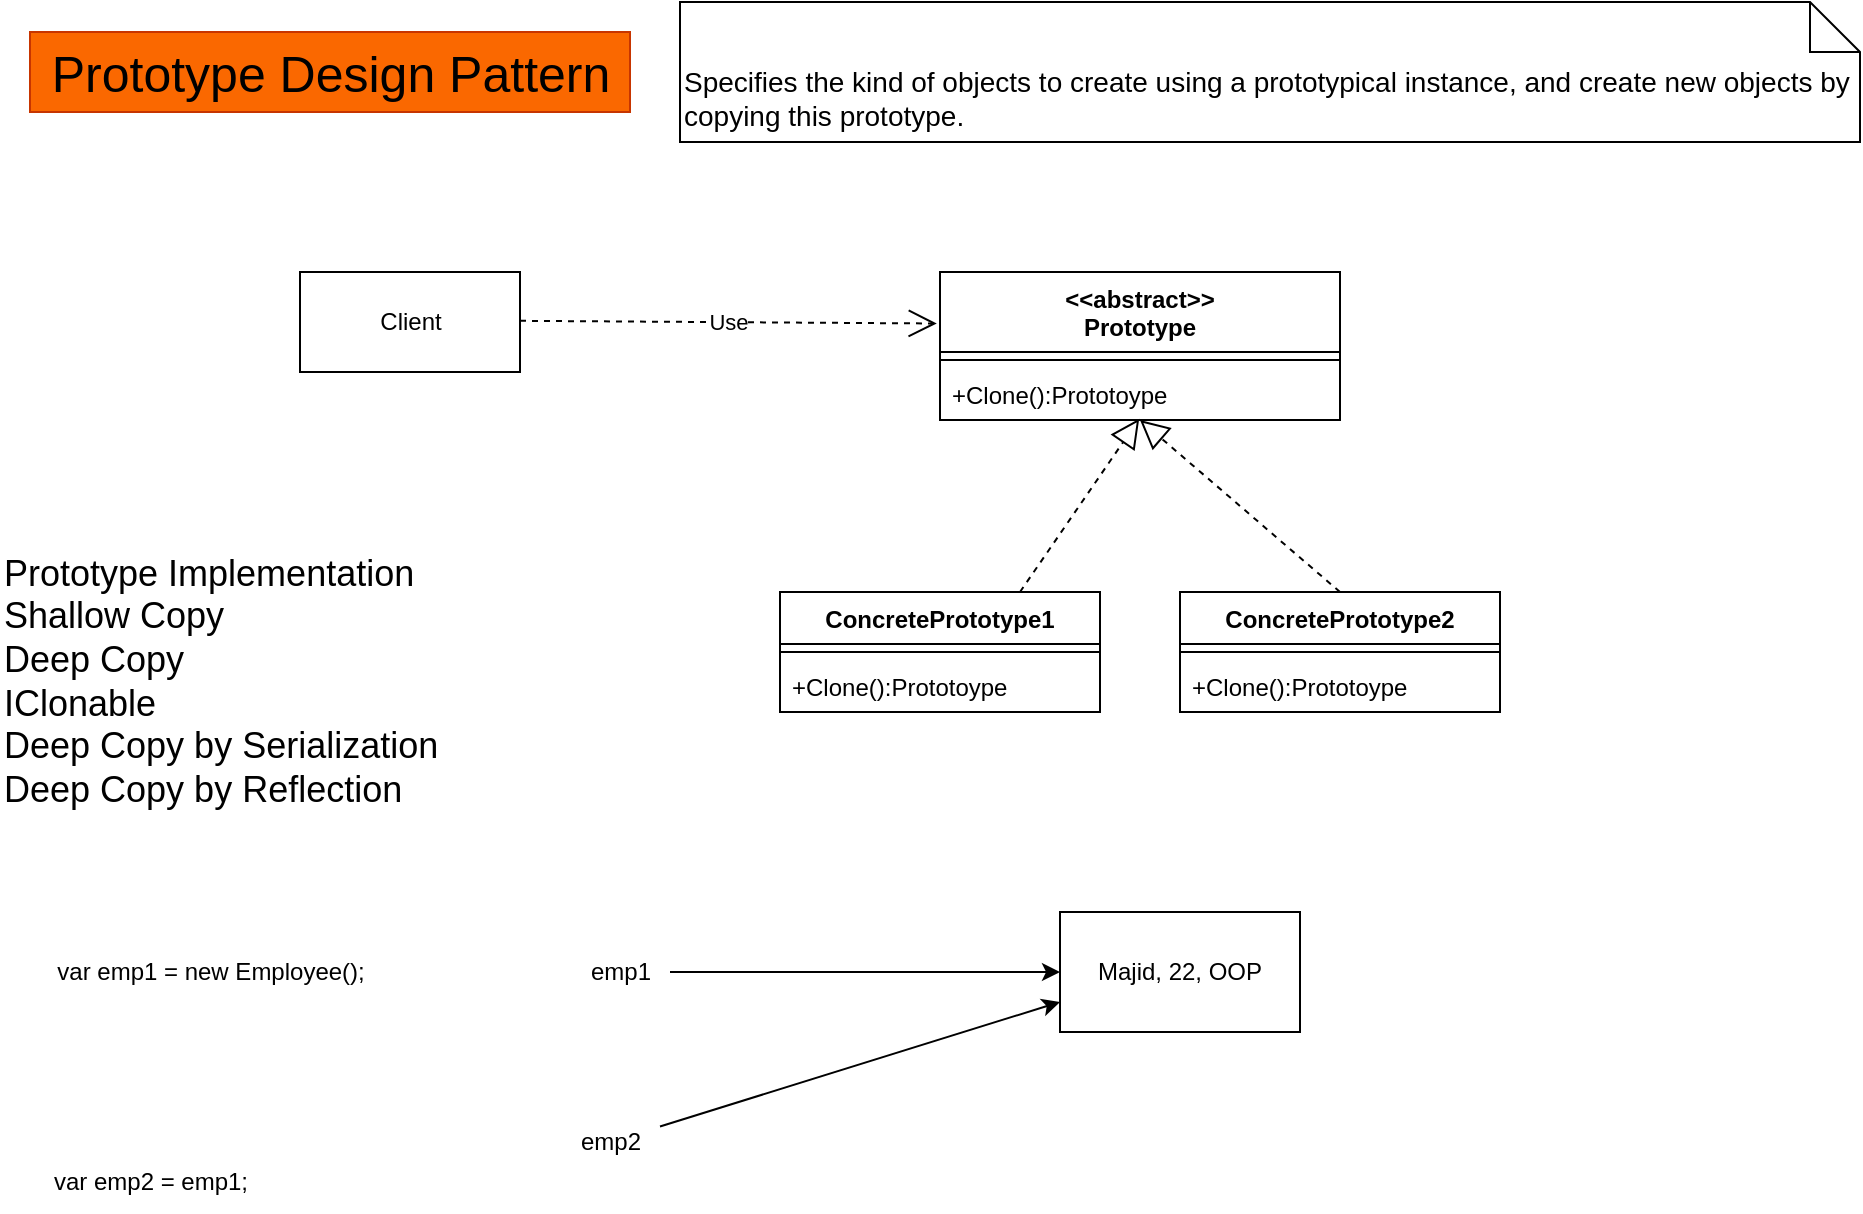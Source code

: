 <mxfile>
    <diagram id="bpbkTxAe3MsM5qXTKhsR" name="Page-1">
        <mxGraphModel dx="761" dy="431" grid="1" gridSize="10" guides="1" tooltips="1" connect="1" arrows="1" fold="1" page="1" pageScale="1" pageWidth="1100" pageHeight="850" math="0" shadow="0">
            <root>
                <mxCell id="0"/>
                <mxCell id="1" parent="0"/>
                <mxCell id="154" value="Prototype Design Pattern" style="text;html=1;align=center;verticalAlign=middle;resizable=1;points=[];autosize=1;strokeColor=#C73500;fillColor=#fa6800;fontColor=#000000;fontSize=25;movable=1;rotatable=1;deletable=1;editable=1;connectable=1;" parent="1" vertex="1">
                    <mxGeometry x="65" y="40" width="300" height="40" as="geometry"/>
                </mxCell>
                <mxCell id="201" value="&lt;span style=&quot;font-size: 14px;&quot;&gt;Specifies the kind of objects to create using a prototypical instance, and create new objects by copying this prototype.&lt;/span&gt;" style="shape=note2;boundedLbl=1;whiteSpace=wrap;html=1;size=25;verticalAlign=top;align=left;movable=1;resizable=1;rotatable=1;deletable=1;editable=1;connectable=1;" parent="1" vertex="1">
                    <mxGeometry x="390" y="25" width="590" height="70" as="geometry"/>
                </mxCell>
                <mxCell id="361" value="&lt;&lt;abstract&gt;&gt;&#10;Prototype" style="swimlane;fontStyle=1;align=center;verticalAlign=top;childLayout=stackLayout;horizontal=1;startSize=40;horizontalStack=0;resizeParent=1;resizeParentMax=0;resizeLast=0;collapsible=1;marginBottom=0;" parent="1" vertex="1">
                    <mxGeometry x="520" y="160" width="200" height="74" as="geometry"/>
                </mxCell>
                <mxCell id="363" value="" style="line;strokeWidth=1;fillColor=none;align=left;verticalAlign=middle;spacingTop=-1;spacingLeft=3;spacingRight=3;rotatable=0;labelPosition=right;points=[];portConstraint=eastwest;strokeColor=inherit;" parent="361" vertex="1">
                    <mxGeometry y="40" width="200" height="8" as="geometry"/>
                </mxCell>
                <mxCell id="364" value="+Clone():Prototoype" style="text;strokeColor=none;fillColor=none;align=left;verticalAlign=top;spacingLeft=4;spacingRight=4;overflow=hidden;rotatable=0;points=[[0,0.5],[1,0.5]];portConstraint=eastwest;" parent="361" vertex="1">
                    <mxGeometry y="48" width="200" height="26" as="geometry"/>
                </mxCell>
                <mxCell id="365" value="Client" style="html=1;" parent="1" vertex="1">
                    <mxGeometry x="200" y="160" width="110" height="50" as="geometry"/>
                </mxCell>
                <mxCell id="366" value="ConcretePrototype1" style="swimlane;fontStyle=1;align=center;verticalAlign=top;childLayout=stackLayout;horizontal=1;startSize=26;horizontalStack=0;resizeParent=1;resizeParentMax=0;resizeLast=0;collapsible=1;marginBottom=0;" parent="1" vertex="1">
                    <mxGeometry x="440" y="320" width="160" height="60" as="geometry"/>
                </mxCell>
                <mxCell id="368" value="" style="line;strokeWidth=1;fillColor=none;align=left;verticalAlign=middle;spacingTop=-1;spacingLeft=3;spacingRight=3;rotatable=0;labelPosition=right;points=[];portConstraint=eastwest;strokeColor=inherit;" parent="366" vertex="1">
                    <mxGeometry y="26" width="160" height="8" as="geometry"/>
                </mxCell>
                <mxCell id="369" value="+Clone():Prototoype" style="text;strokeColor=none;fillColor=none;align=left;verticalAlign=top;spacingLeft=4;spacingRight=4;overflow=hidden;rotatable=0;points=[[0,0.5],[1,0.5]];portConstraint=eastwest;" parent="366" vertex="1">
                    <mxGeometry y="34" width="160" height="26" as="geometry"/>
                </mxCell>
                <mxCell id="370" value="ConcretePrototype2" style="swimlane;fontStyle=1;align=center;verticalAlign=top;childLayout=stackLayout;horizontal=1;startSize=26;horizontalStack=0;resizeParent=1;resizeParentMax=0;resizeLast=0;collapsible=1;marginBottom=0;" parent="1" vertex="1">
                    <mxGeometry x="640" y="320" width="160" height="60" as="geometry"/>
                </mxCell>
                <mxCell id="371" value="" style="line;strokeWidth=1;fillColor=none;align=left;verticalAlign=middle;spacingTop=-1;spacingLeft=3;spacingRight=3;rotatable=0;labelPosition=right;points=[];portConstraint=eastwest;strokeColor=inherit;" parent="370" vertex="1">
                    <mxGeometry y="26" width="160" height="8" as="geometry"/>
                </mxCell>
                <mxCell id="372" value="+Clone():Prototoype" style="text;strokeColor=none;fillColor=none;align=left;verticalAlign=top;spacingLeft=4;spacingRight=4;overflow=hidden;rotatable=0;points=[[0,0.5],[1,0.5]];portConstraint=eastwest;" parent="370" vertex="1">
                    <mxGeometry y="34" width="160" height="26" as="geometry"/>
                </mxCell>
                <mxCell id="374" value="" style="endArrow=block;dashed=1;endFill=0;endSize=12;html=1;entryX=0.498;entryY=0.976;entryDx=0;entryDy=0;entryPerimeter=0;exitX=0.75;exitY=0;exitDx=0;exitDy=0;" parent="1" source="366" target="364" edge="1">
                    <mxGeometry width="160" relative="1" as="geometry">
                        <mxPoint x="460" y="270" as="sourcePoint"/>
                        <mxPoint x="620" y="270" as="targetPoint"/>
                    </mxGeometry>
                </mxCell>
                <mxCell id="375" value="" style="endArrow=block;dashed=1;endFill=0;endSize=12;html=1;exitX=0.5;exitY=0;exitDx=0;exitDy=0;entryX=0.5;entryY=1;entryDx=0;entryDy=0;" parent="1" source="370" target="361" edge="1">
                    <mxGeometry width="160" relative="1" as="geometry">
                        <mxPoint x="460" y="270" as="sourcePoint"/>
                        <mxPoint x="620" y="240" as="targetPoint"/>
                    </mxGeometry>
                </mxCell>
                <mxCell id="376" value="Use" style="endArrow=open;endSize=12;dashed=1;html=1;entryX=-0.008;entryY=0.348;entryDx=0;entryDy=0;entryPerimeter=0;" parent="1" target="361" edge="1">
                    <mxGeometry width="160" relative="1" as="geometry">
                        <mxPoint x="310" y="184.41" as="sourcePoint"/>
                        <mxPoint x="470" y="184.41" as="targetPoint"/>
                    </mxGeometry>
                </mxCell>
                <mxCell id="378" value="&lt;font style=&quot;font-size: 18px;&quot;&gt;Prototype Implementation&amp;nbsp;&lt;br&gt;Shallow Copy&lt;br&gt;Deep Copy&lt;br&gt;IClonable&lt;br&gt;Deep Copy by Serialization&lt;br&gt;Deep Copy by Reflection&lt;br&gt;&lt;/font&gt;" style="text;html=1;align=left;verticalAlign=middle;resizable=0;points=[];autosize=1;strokeColor=none;fillColor=none;" parent="1" vertex="1">
                    <mxGeometry x="50" y="295" width="240" height="140" as="geometry"/>
                </mxCell>
                <mxCell id="404" value="var emp1 = new Employee();" style="text;html=1;align=center;verticalAlign=middle;resizable=0;points=[];autosize=1;strokeColor=none;fillColor=none;" vertex="1" parent="1">
                    <mxGeometry x="65" y="495" width="180" height="30" as="geometry"/>
                </mxCell>
                <mxCell id="405" value="var emp2 = emp1;" style="text;html=1;align=center;verticalAlign=middle;resizable=0;points=[];autosize=1;strokeColor=none;fillColor=none;" vertex="1" parent="1">
                    <mxGeometry x="65" y="600" width="120" height="30" as="geometry"/>
                </mxCell>
                <mxCell id="409" value="" style="edgeStyle=none;html=1;" edge="1" parent="1" source="406" target="408">
                    <mxGeometry relative="1" as="geometry"/>
                </mxCell>
                <mxCell id="406" value="emp1" style="text;html=1;align=center;verticalAlign=middle;resizable=0;points=[];autosize=1;strokeColor=none;fillColor=none;" vertex="1" parent="1">
                    <mxGeometry x="335" y="495" width="50" height="30" as="geometry"/>
                </mxCell>
                <mxCell id="408" value="Majid, 22, OOP" style="whiteSpace=wrap;html=1;" vertex="1" parent="1">
                    <mxGeometry x="580" y="480" width="120" height="60" as="geometry"/>
                </mxCell>
                <mxCell id="412" style="edgeStyle=none;html=1;entryX=0;entryY=0.75;entryDx=0;entryDy=0;" edge="1" parent="1" source="410" target="408">
                    <mxGeometry relative="1" as="geometry"/>
                </mxCell>
                <mxCell id="410" value="emp2" style="text;html=1;align=center;verticalAlign=middle;resizable=0;points=[];autosize=1;strokeColor=none;fillColor=none;" vertex="1" parent="1">
                    <mxGeometry x="330" y="580" width="50" height="30" as="geometry"/>
                </mxCell>
            </root>
        </mxGraphModel>
    </diagram>
</mxfile>